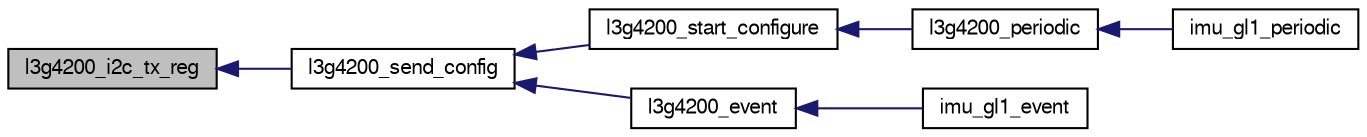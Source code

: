 digraph "l3g4200_i2c_tx_reg"
{
  edge [fontname="FreeSans",fontsize="10",labelfontname="FreeSans",labelfontsize="10"];
  node [fontname="FreeSans",fontsize="10",shape=record];
  rankdir="LR";
  Node1 [label="l3g4200_i2c_tx_reg",height=0.2,width=0.4,color="black", fillcolor="grey75", style="filled", fontcolor="black"];
  Node1 -> Node2 [dir="back",color="midnightblue",fontsize="10",style="solid",fontname="FreeSans"];
  Node2 [label="l3g4200_send_config",height=0.2,width=0.4,color="black", fillcolor="white", style="filled",URL="$l3g4200_8c.html#ae602f4d8dcd9c775da7e8233f1f193e5"];
  Node2 -> Node3 [dir="back",color="midnightblue",fontsize="10",style="solid",fontname="FreeSans"];
  Node3 [label="l3g4200_start_configure",height=0.2,width=0.4,color="black", fillcolor="white", style="filled",URL="$l3g4200_8h.html#a04567c5211452c8a7be46d598b33aa84"];
  Node3 -> Node4 [dir="back",color="midnightblue",fontsize="10",style="solid",fontname="FreeSans"];
  Node4 [label="l3g4200_periodic",height=0.2,width=0.4,color="black", fillcolor="white", style="filled",URL="$l3g4200_8h.html#a0bc770c43c3438d6ddf25a05aa2cc572",tooltip="convenience function: read or start configuration if not already initialized "];
  Node4 -> Node5 [dir="back",color="midnightblue",fontsize="10",style="solid",fontname="FreeSans"];
  Node5 [label="imu_gl1_periodic",height=0.2,width=0.4,color="black", fillcolor="white", style="filled",URL="$imu__gl1_8h.html#a80f3bffaf9eb81ccbca95d0c5b8ae5ef"];
  Node2 -> Node6 [dir="back",color="midnightblue",fontsize="10",style="solid",fontname="FreeSans"];
  Node6 [label="l3g4200_event",height=0.2,width=0.4,color="black", fillcolor="white", style="filled",URL="$l3g4200_8h.html#affef29745f5a82cfc679e157c57b9c40"];
  Node6 -> Node7 [dir="back",color="midnightblue",fontsize="10",style="solid",fontname="FreeSans"];
  Node7 [label="imu_gl1_event",height=0.2,width=0.4,color="black", fillcolor="white", style="filled",URL="$imu__gl1_8h.html#accca4f4c7d6f0ecd6cd6f210818c4b1b"];
}
